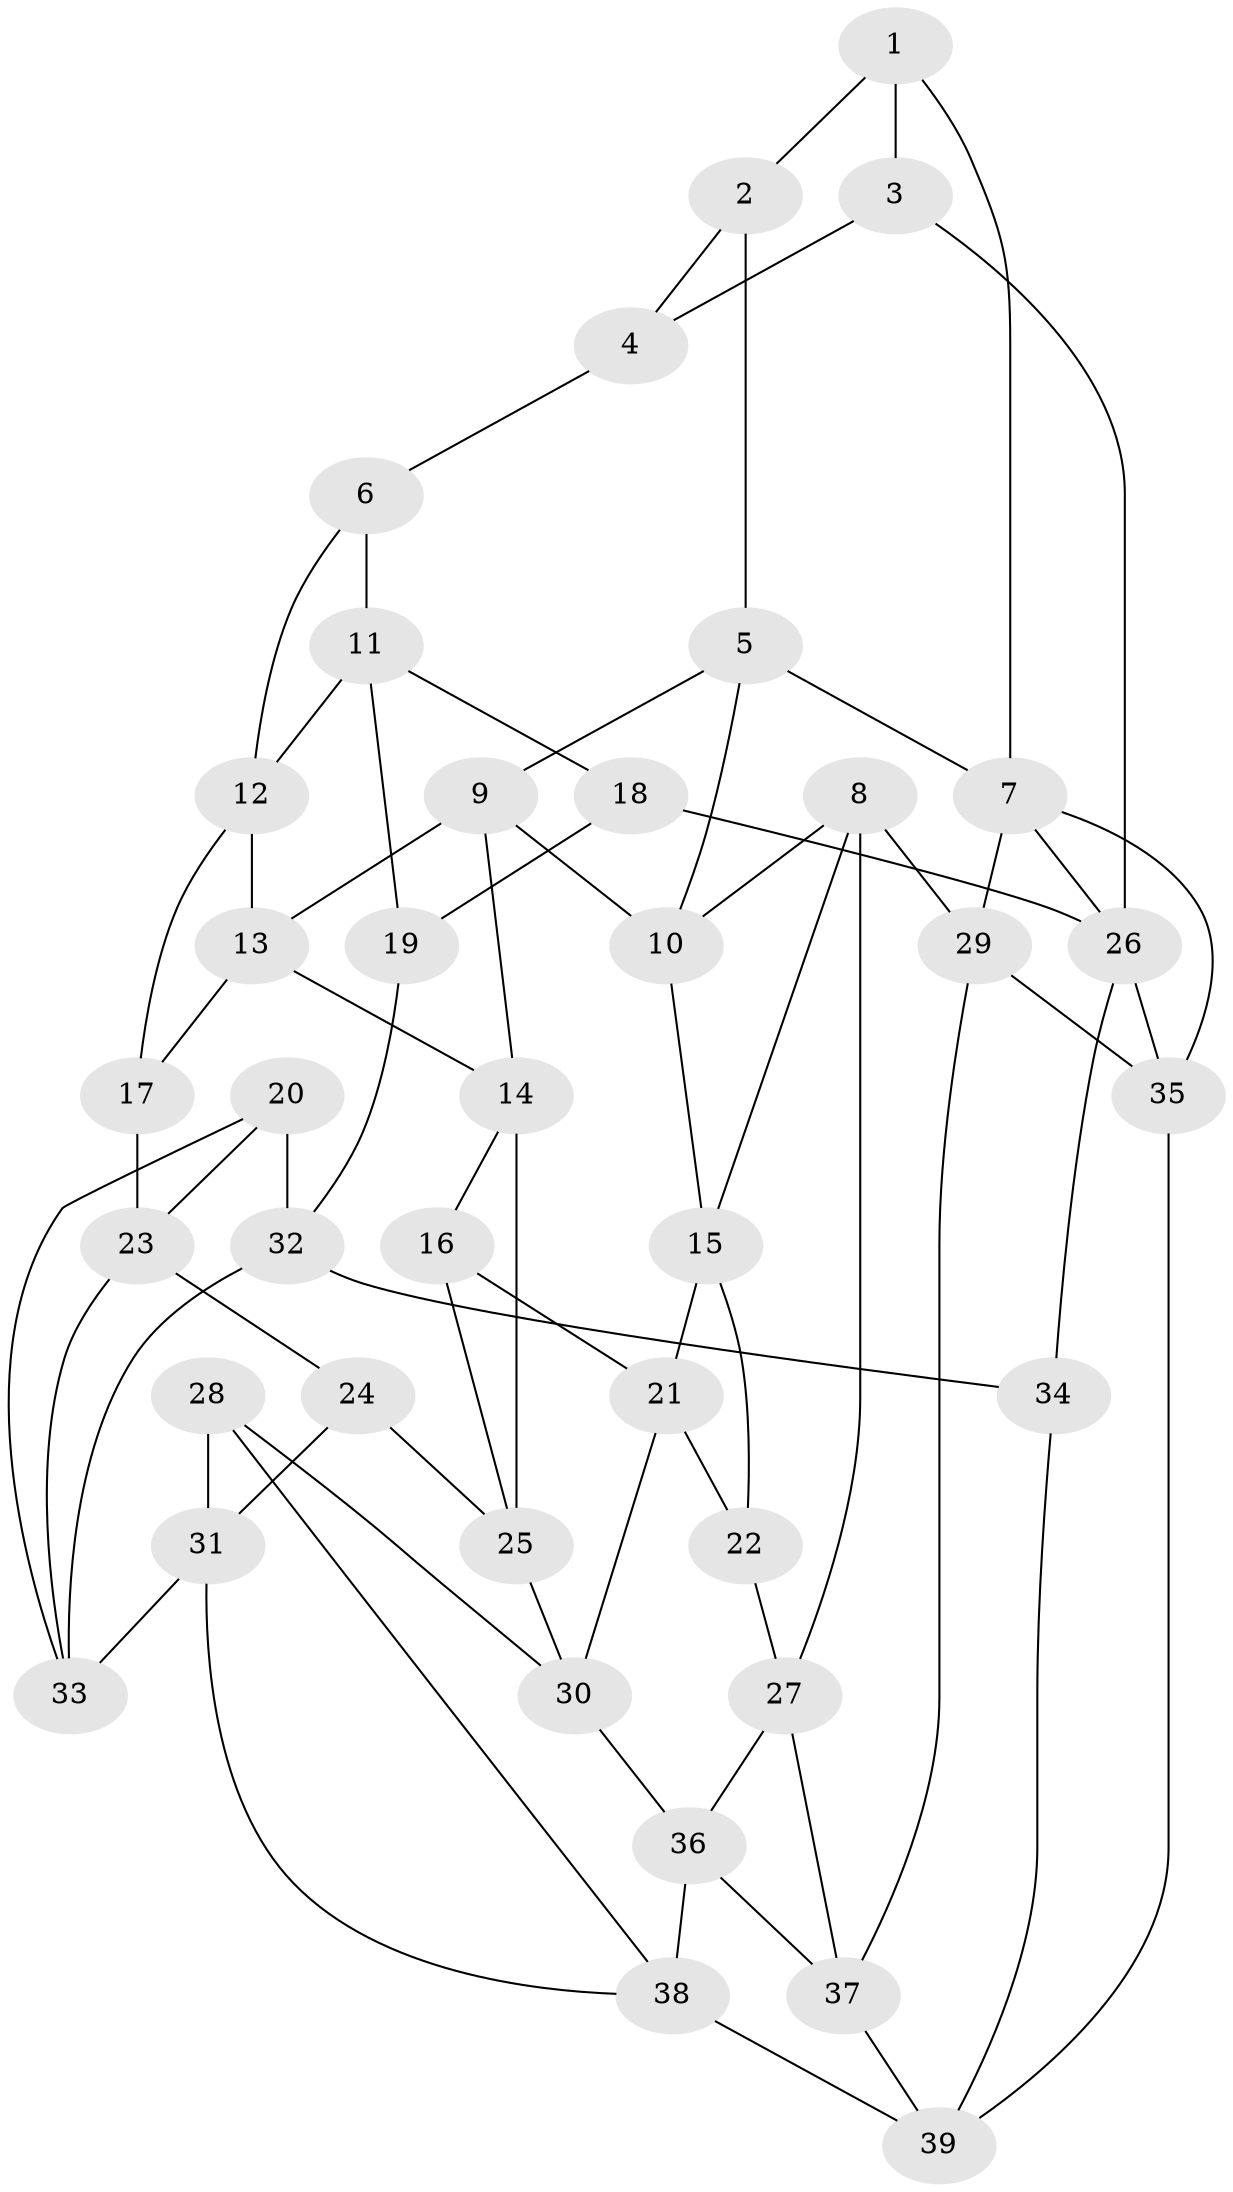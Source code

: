 // original degree distribution, {3: 0.02564102564102564, 4: 0.20512820512820512, 5: 0.5897435897435898, 6: 0.1794871794871795}
// Generated by graph-tools (version 1.1) at 2025/03/03/09/25 03:03:19]
// undirected, 39 vertices, 72 edges
graph export_dot {
graph [start="1"]
  node [color=gray90,style=filled];
  1;
  2;
  3;
  4;
  5;
  6;
  7;
  8;
  9;
  10;
  11;
  12;
  13;
  14;
  15;
  16;
  17;
  18;
  19;
  20;
  21;
  22;
  23;
  24;
  25;
  26;
  27;
  28;
  29;
  30;
  31;
  32;
  33;
  34;
  35;
  36;
  37;
  38;
  39;
  1 -- 2 [weight=1.0];
  1 -- 3 [weight=1.0];
  1 -- 7 [weight=1.0];
  2 -- 4 [weight=1.0];
  2 -- 5 [weight=1.0];
  3 -- 4 [weight=1.0];
  3 -- 26 [weight=1.0];
  4 -- 6 [weight=1.0];
  5 -- 7 [weight=1.0];
  5 -- 9 [weight=1.0];
  5 -- 10 [weight=1.0];
  6 -- 11 [weight=1.0];
  6 -- 12 [weight=1.0];
  7 -- 26 [weight=1.0];
  7 -- 29 [weight=1.0];
  7 -- 35 [weight=1.0];
  8 -- 10 [weight=1.0];
  8 -- 15 [weight=1.0];
  8 -- 27 [weight=1.0];
  8 -- 29 [weight=1.0];
  9 -- 10 [weight=1.0];
  9 -- 13 [weight=1.0];
  9 -- 14 [weight=1.0];
  10 -- 15 [weight=1.0];
  11 -- 12 [weight=1.0];
  11 -- 18 [weight=1.0];
  11 -- 19 [weight=1.0];
  12 -- 13 [weight=1.0];
  12 -- 17 [weight=1.0];
  13 -- 14 [weight=1.0];
  13 -- 17 [weight=1.0];
  14 -- 16 [weight=1.0];
  14 -- 25 [weight=1.0];
  15 -- 21 [weight=1.0];
  15 -- 22 [weight=1.0];
  16 -- 21 [weight=1.0];
  16 -- 25 [weight=1.0];
  17 -- 23 [weight=1.0];
  18 -- 19 [weight=1.0];
  18 -- 26 [weight=2.0];
  19 -- 32 [weight=1.0];
  20 -- 23 [weight=1.0];
  20 -- 32 [weight=1.0];
  20 -- 33 [weight=1.0];
  21 -- 22 [weight=1.0];
  21 -- 30 [weight=1.0];
  22 -- 27 [weight=1.0];
  23 -- 24 [weight=1.0];
  23 -- 33 [weight=1.0];
  24 -- 25 [weight=1.0];
  24 -- 31 [weight=1.0];
  25 -- 30 [weight=1.0];
  26 -- 34 [weight=1.0];
  26 -- 35 [weight=1.0];
  27 -- 36 [weight=1.0];
  27 -- 37 [weight=1.0];
  28 -- 30 [weight=1.0];
  28 -- 31 [weight=1.0];
  28 -- 38 [weight=1.0];
  29 -- 35 [weight=1.0];
  29 -- 37 [weight=1.0];
  30 -- 36 [weight=1.0];
  31 -- 33 [weight=1.0];
  31 -- 38 [weight=1.0];
  32 -- 33 [weight=1.0];
  32 -- 34 [weight=1.0];
  34 -- 39 [weight=1.0];
  35 -- 39 [weight=1.0];
  36 -- 37 [weight=1.0];
  36 -- 38 [weight=1.0];
  37 -- 39 [weight=1.0];
  38 -- 39 [weight=1.0];
}
